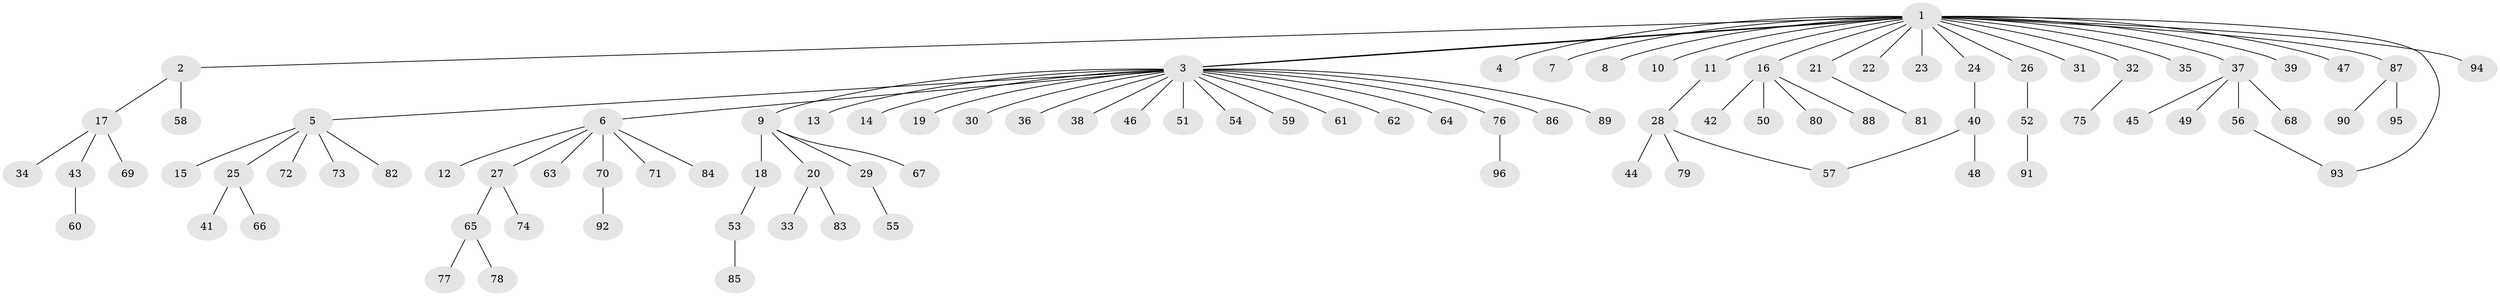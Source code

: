 // Generated by graph-tools (version 1.1) at 2025/26/03/09/25 03:26:00]
// undirected, 96 vertices, 98 edges
graph export_dot {
graph [start="1"]
  node [color=gray90,style=filled];
  1;
  2;
  3;
  4;
  5;
  6;
  7;
  8;
  9;
  10;
  11;
  12;
  13;
  14;
  15;
  16;
  17;
  18;
  19;
  20;
  21;
  22;
  23;
  24;
  25;
  26;
  27;
  28;
  29;
  30;
  31;
  32;
  33;
  34;
  35;
  36;
  37;
  38;
  39;
  40;
  41;
  42;
  43;
  44;
  45;
  46;
  47;
  48;
  49;
  50;
  51;
  52;
  53;
  54;
  55;
  56;
  57;
  58;
  59;
  60;
  61;
  62;
  63;
  64;
  65;
  66;
  67;
  68;
  69;
  70;
  71;
  72;
  73;
  74;
  75;
  76;
  77;
  78;
  79;
  80;
  81;
  82;
  83;
  84;
  85;
  86;
  87;
  88;
  89;
  90;
  91;
  92;
  93;
  94;
  95;
  96;
  1 -- 2;
  1 -- 3;
  1 -- 3;
  1 -- 4;
  1 -- 7;
  1 -- 8;
  1 -- 10;
  1 -- 11;
  1 -- 16;
  1 -- 21;
  1 -- 22;
  1 -- 23;
  1 -- 24;
  1 -- 26;
  1 -- 31;
  1 -- 32;
  1 -- 35;
  1 -- 37;
  1 -- 39;
  1 -- 47;
  1 -- 87;
  1 -- 93;
  1 -- 94;
  2 -- 17;
  2 -- 58;
  3 -- 5;
  3 -- 6;
  3 -- 9;
  3 -- 13;
  3 -- 14;
  3 -- 19;
  3 -- 30;
  3 -- 36;
  3 -- 38;
  3 -- 46;
  3 -- 51;
  3 -- 54;
  3 -- 59;
  3 -- 61;
  3 -- 62;
  3 -- 64;
  3 -- 76;
  3 -- 86;
  3 -- 89;
  5 -- 15;
  5 -- 25;
  5 -- 72;
  5 -- 73;
  5 -- 82;
  6 -- 12;
  6 -- 27;
  6 -- 63;
  6 -- 70;
  6 -- 71;
  6 -- 84;
  9 -- 18;
  9 -- 20;
  9 -- 29;
  9 -- 67;
  11 -- 28;
  16 -- 42;
  16 -- 50;
  16 -- 80;
  16 -- 88;
  17 -- 34;
  17 -- 43;
  17 -- 69;
  18 -- 53;
  20 -- 33;
  20 -- 83;
  21 -- 81;
  24 -- 40;
  25 -- 41;
  25 -- 66;
  26 -- 52;
  27 -- 65;
  27 -- 74;
  28 -- 44;
  28 -- 57;
  28 -- 79;
  29 -- 55;
  32 -- 75;
  37 -- 45;
  37 -- 49;
  37 -- 56;
  37 -- 68;
  40 -- 48;
  40 -- 57;
  43 -- 60;
  52 -- 91;
  53 -- 85;
  56 -- 93;
  65 -- 77;
  65 -- 78;
  70 -- 92;
  76 -- 96;
  87 -- 90;
  87 -- 95;
}
